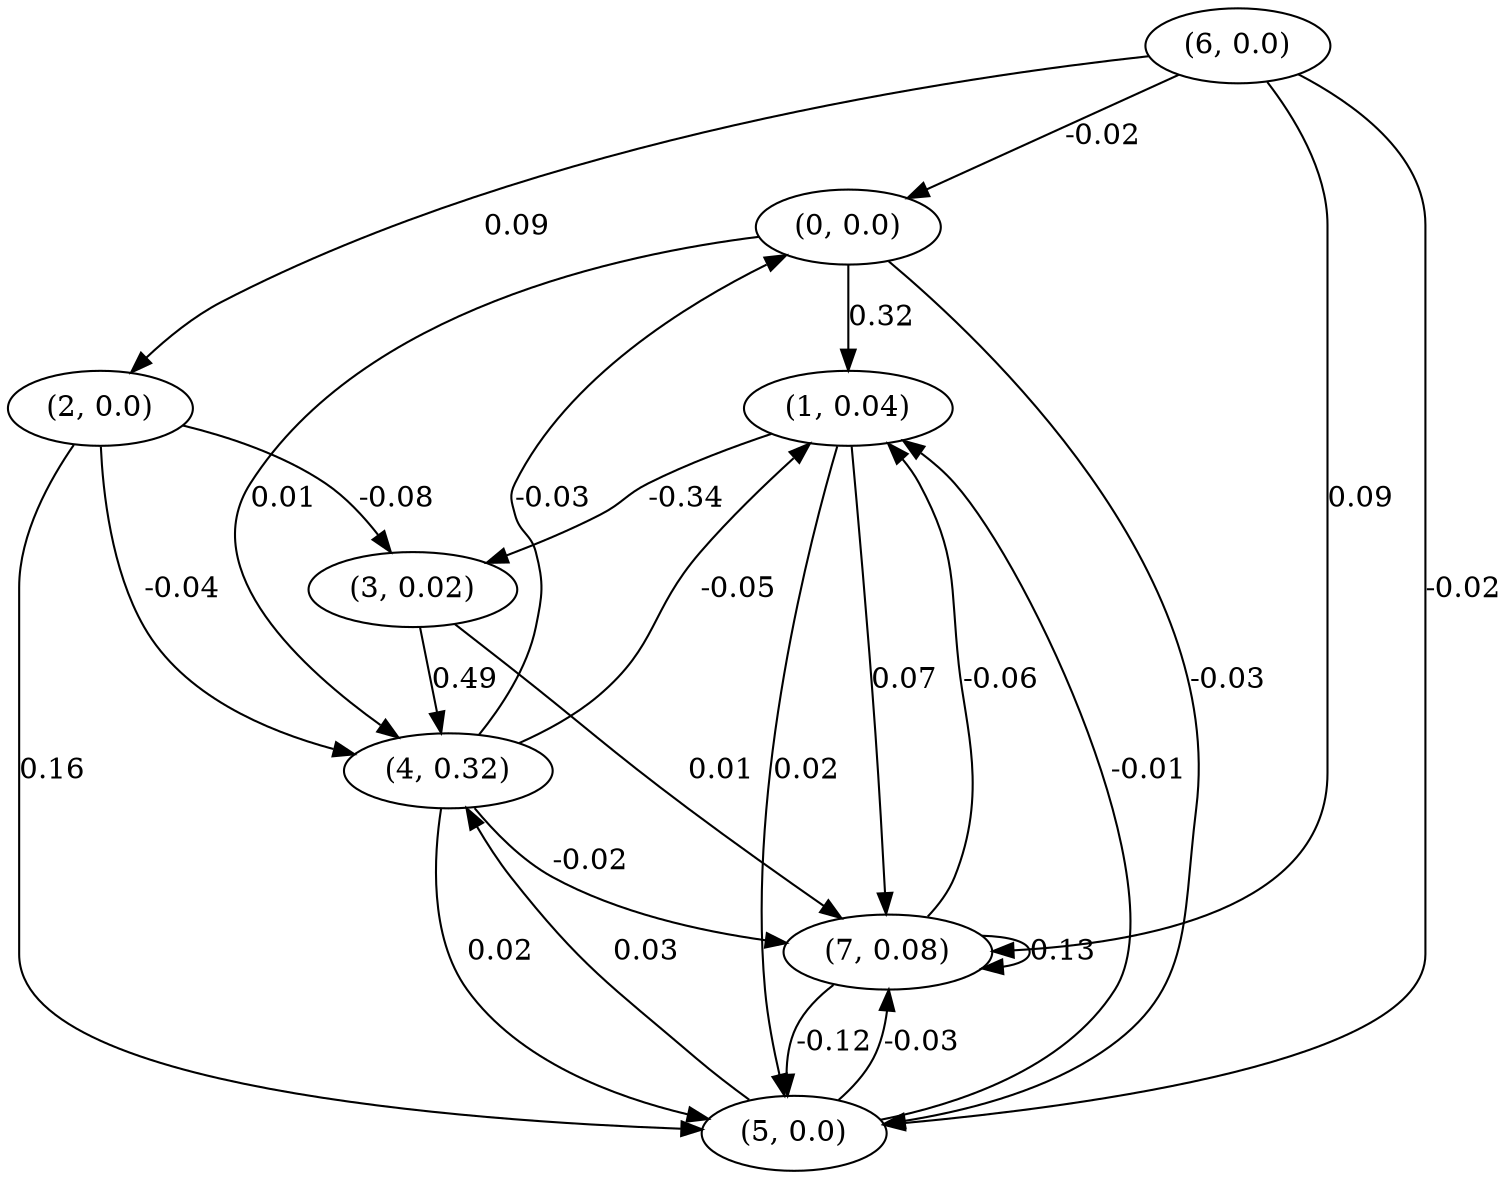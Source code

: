 digraph {
    0 [ label = "(0, 0.0)" ]
    1 [ label = "(1, 0.04)" ]
    2 [ label = "(2, 0.0)" ]
    3 [ label = "(3, 0.02)" ]
    4 [ label = "(4, 0.32)" ]
    5 [ label = "(5, 0.0)" ]
    6 [ label = "(6, 0.0)" ]
    7 [ label = "(7, 0.08)" ]
    7 -> 7 [ label = "0.13" ]
    4 -> 0 [ label = "-0.03" ]
    6 -> 0 [ label = "-0.02" ]
    0 -> 1 [ label = "0.32" ]
    4 -> 1 [ label = "-0.05" ]
    5 -> 1 [ label = "-0.01" ]
    7 -> 1 [ label = "-0.06" ]
    6 -> 2 [ label = "0.09" ]
    1 -> 3 [ label = "-0.34" ]
    2 -> 3 [ label = "-0.08" ]
    0 -> 4 [ label = "0.01" ]
    2 -> 4 [ label = "-0.04" ]
    3 -> 4 [ label = "0.49" ]
    5 -> 4 [ label = "0.03" ]
    0 -> 5 [ label = "-0.03" ]
    1 -> 5 [ label = "0.02" ]
    2 -> 5 [ label = "0.16" ]
    4 -> 5 [ label = "0.02" ]
    6 -> 5 [ label = "-0.02" ]
    7 -> 5 [ label = "-0.12" ]
    1 -> 7 [ label = "0.07" ]
    3 -> 7 [ label = "0.01" ]
    4 -> 7 [ label = "-0.02" ]
    5 -> 7 [ label = "-0.03" ]
    6 -> 7 [ label = "0.09" ]
}

